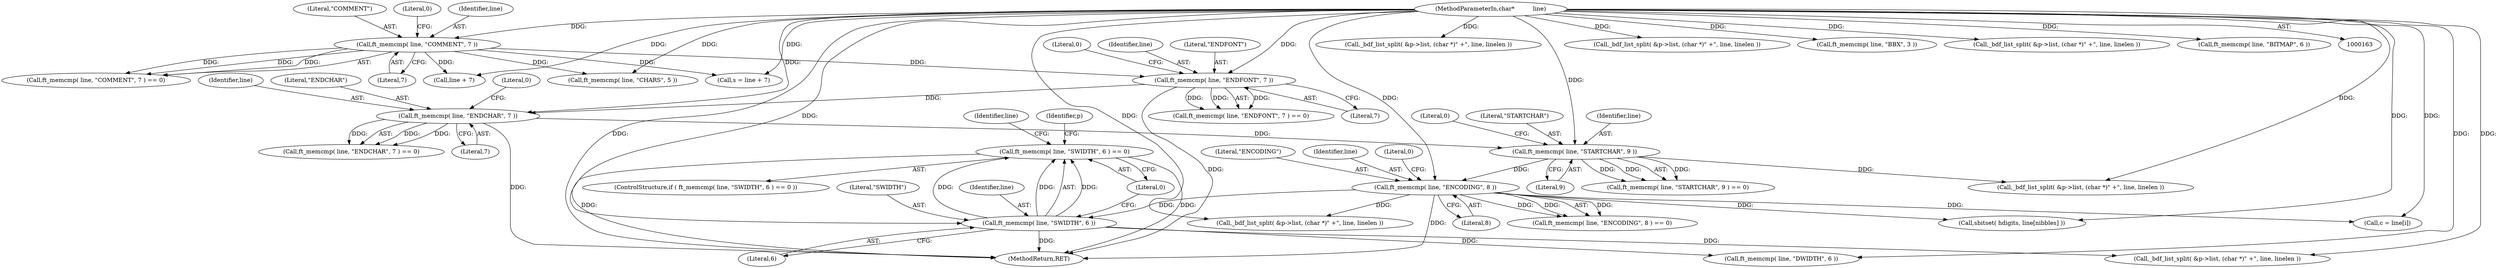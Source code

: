 digraph "0_savannah_07bdb6e289c7954e2a533039dc93c1c136099d2d@API" {
"1001003" [label="(Call,ft_memcmp( line, \"SWIDTH\", 6 ) == 0)"];
"1001004" [label="(Call,ft_memcmp( line, \"SWIDTH\", 6 ))"];
"1000478" [label="(Call,ft_memcmp( line, \"ENCODING\", 8 ))"];
"1000398" [label="(Call,ft_memcmp( line, \"STARTCHAR\", 9 ))"];
"1000357" [label="(Call,ft_memcmp( line, \"ENDCHAR\", 7 ))"];
"1000331" [label="(Call,ft_memcmp( line, \"ENDFONT\", 7 ))"];
"1000206" [label="(Call,ft_memcmp( line, \"COMMENT\", 7 ))"];
"1000164" [label="(MethodParameterIn,char*          line)"];
"1000356" [label="(Call,ft_memcmp( line, \"ENDCHAR\", 7 ) == 0)"];
"1000261" [label="(Call,_bdf_list_split( &p->list, (char *)\" +\", line, linelen ))"];
"1000881" [label="(Call,c = line[i])"];
"1001057" [label="(Call,ft_memcmp( line, \"DWIDTH\", 6 ))"];
"1001004" [label="(Call,ft_memcmp( line, \"SWIDTH\", 6 ))"];
"1001020" [label="(Call,_bdf_list_split( &p->list, (char *)\" +\", line, linelen ))"];
"1000478" [label="(Call,ft_memcmp( line, \"ENCODING\", 8 ))"];
"1000332" [label="(Identifier,line)"];
"1001006" [label="(Literal,\"SWIDTH\")"];
"1000482" [label="(Literal,0)"];
"1000975" [label="(Call,sbitset( hdigits, line[nibbles] ))"];
"1000210" [label="(Literal,0)"];
"1000357" [label="(Call,ft_memcmp( line, \"ENDCHAR\", 7 ))"];
"1001002" [label="(ControlStructure,if ( ft_memcmp( line, \"SWIDTH\", 6 ) == 0 ))"];
"1000480" [label="(Literal,\"ENCODING\")"];
"1000333" [label="(Literal,\"ENDFONT\")"];
"1001058" [label="(Identifier,line)"];
"1000410" [label="(Call,_bdf_list_split( &p->list, (char *)\" +\", line, linelen ))"];
"1000397" [label="(Call,ft_memcmp( line, \"STARTCHAR\", 9 ) == 0)"];
"1000358" [label="(Identifier,line)"];
"1000206" [label="(Call,ft_memcmp( line, \"COMMENT\", 7 ))"];
"1000217" [label="(Call,line + 7)"];
"1000399" [label="(Identifier,line)"];
"1000402" [label="(Literal,0)"];
"1000481" [label="(Literal,8)"];
"1001007" [label="(Literal,6)"];
"1000498" [label="(Call,_bdf_list_split( &p->list, (char *)\" +\", line, linelen ))"];
"1000359" [label="(Literal,\"ENDCHAR\")"];
"1000330" [label="(Call,ft_memcmp( line, \"ENDFONT\", 7 ) == 0)"];
"1000209" [label="(Literal,7)"];
"1000400" [label="(Literal,\"STARTCHAR\")"];
"1001073" [label="(Call,_bdf_list_split( &p->list, (char *)\" +\", line, linelen ))"];
"1001138" [label="(Call,ft_memcmp( line, \"BBX\", 3 ))"];
"1001154" [label="(Call,_bdf_list_split( &p->list, (char *)\" +\", line, linelen ))"];
"1001453" [label="(Call,ft_memcmp( line, \"BITMAP\", 6 ))"];
"1000479" [label="(Identifier,line)"];
"1000477" [label="(Call,ft_memcmp( line, \"ENCODING\", 8 ) == 0)"];
"1000334" [label="(Literal,7)"];
"1000398" [label="(Call,ft_memcmp( line, \"STARTCHAR\", 9 ))"];
"1000164" [label="(MethodParameterIn,char*          line)"];
"1000215" [label="(Call,s = line + 7)"];
"1000331" [label="(Call,ft_memcmp( line, \"ENDFONT\", 7 ))"];
"1000205" [label="(Call,ft_memcmp( line, \"COMMENT\", 7 ) == 0)"];
"1001008" [label="(Literal,0)"];
"1001005" [label="(Identifier,line)"];
"1001568" [label="(MethodReturn,RET)"];
"1000335" [label="(Literal,0)"];
"1001003" [label="(Call,ft_memcmp( line, \"SWIDTH\", 6 ) == 0)"];
"1000360" [label="(Literal,7)"];
"1000207" [label="(Identifier,line)"];
"1000361" [label="(Literal,0)"];
"1000208" [label="(Literal,\"COMMENT\")"];
"1000249" [label="(Call,ft_memcmp( line, \"CHARS\", 5 ))"];
"1000401" [label="(Literal,9)"];
"1001014" [label="(Identifier,p)"];
"1001003" -> "1001002"  [label="AST: "];
"1001003" -> "1001008"  [label="CFG: "];
"1001004" -> "1001003"  [label="AST: "];
"1001008" -> "1001003"  [label="AST: "];
"1001014" -> "1001003"  [label="CFG: "];
"1001058" -> "1001003"  [label="CFG: "];
"1001003" -> "1001568"  [label="DDG: "];
"1001003" -> "1001568"  [label="DDG: "];
"1001004" -> "1001003"  [label="DDG: "];
"1001004" -> "1001003"  [label="DDG: "];
"1001004" -> "1001003"  [label="DDG: "];
"1001004" -> "1001007"  [label="CFG: "];
"1001005" -> "1001004"  [label="AST: "];
"1001006" -> "1001004"  [label="AST: "];
"1001007" -> "1001004"  [label="AST: "];
"1001008" -> "1001004"  [label="CFG: "];
"1001004" -> "1001568"  [label="DDG: "];
"1000478" -> "1001004"  [label="DDG: "];
"1000164" -> "1001004"  [label="DDG: "];
"1001004" -> "1001020"  [label="DDG: "];
"1001004" -> "1001057"  [label="DDG: "];
"1000478" -> "1000477"  [label="AST: "];
"1000478" -> "1000481"  [label="CFG: "];
"1000479" -> "1000478"  [label="AST: "];
"1000480" -> "1000478"  [label="AST: "];
"1000481" -> "1000478"  [label="AST: "];
"1000482" -> "1000478"  [label="CFG: "];
"1000478" -> "1001568"  [label="DDG: "];
"1000478" -> "1000477"  [label="DDG: "];
"1000478" -> "1000477"  [label="DDG: "];
"1000478" -> "1000477"  [label="DDG: "];
"1000398" -> "1000478"  [label="DDG: "];
"1000164" -> "1000478"  [label="DDG: "];
"1000478" -> "1000498"  [label="DDG: "];
"1000478" -> "1000881"  [label="DDG: "];
"1000478" -> "1000975"  [label="DDG: "];
"1000398" -> "1000397"  [label="AST: "];
"1000398" -> "1000401"  [label="CFG: "];
"1000399" -> "1000398"  [label="AST: "];
"1000400" -> "1000398"  [label="AST: "];
"1000401" -> "1000398"  [label="AST: "];
"1000402" -> "1000398"  [label="CFG: "];
"1000398" -> "1000397"  [label="DDG: "];
"1000398" -> "1000397"  [label="DDG: "];
"1000398" -> "1000397"  [label="DDG: "];
"1000357" -> "1000398"  [label="DDG: "];
"1000164" -> "1000398"  [label="DDG: "];
"1000398" -> "1000410"  [label="DDG: "];
"1000357" -> "1000356"  [label="AST: "];
"1000357" -> "1000360"  [label="CFG: "];
"1000358" -> "1000357"  [label="AST: "];
"1000359" -> "1000357"  [label="AST: "];
"1000360" -> "1000357"  [label="AST: "];
"1000361" -> "1000357"  [label="CFG: "];
"1000357" -> "1001568"  [label="DDG: "];
"1000357" -> "1000356"  [label="DDG: "];
"1000357" -> "1000356"  [label="DDG: "];
"1000357" -> "1000356"  [label="DDG: "];
"1000331" -> "1000357"  [label="DDG: "];
"1000164" -> "1000357"  [label="DDG: "];
"1000331" -> "1000330"  [label="AST: "];
"1000331" -> "1000334"  [label="CFG: "];
"1000332" -> "1000331"  [label="AST: "];
"1000333" -> "1000331"  [label="AST: "];
"1000334" -> "1000331"  [label="AST: "];
"1000335" -> "1000331"  [label="CFG: "];
"1000331" -> "1001568"  [label="DDG: "];
"1000331" -> "1000330"  [label="DDG: "];
"1000331" -> "1000330"  [label="DDG: "];
"1000331" -> "1000330"  [label="DDG: "];
"1000206" -> "1000331"  [label="DDG: "];
"1000164" -> "1000331"  [label="DDG: "];
"1000206" -> "1000205"  [label="AST: "];
"1000206" -> "1000209"  [label="CFG: "];
"1000207" -> "1000206"  [label="AST: "];
"1000208" -> "1000206"  [label="AST: "];
"1000209" -> "1000206"  [label="AST: "];
"1000210" -> "1000206"  [label="CFG: "];
"1000206" -> "1000205"  [label="DDG: "];
"1000206" -> "1000205"  [label="DDG: "];
"1000206" -> "1000205"  [label="DDG: "];
"1000164" -> "1000206"  [label="DDG: "];
"1000206" -> "1000215"  [label="DDG: "];
"1000206" -> "1000217"  [label="DDG: "];
"1000206" -> "1000249"  [label="DDG: "];
"1000164" -> "1000163"  [label="AST: "];
"1000164" -> "1001568"  [label="DDG: "];
"1000164" -> "1000215"  [label="DDG: "];
"1000164" -> "1000217"  [label="DDG: "];
"1000164" -> "1000249"  [label="DDG: "];
"1000164" -> "1000261"  [label="DDG: "];
"1000164" -> "1000410"  [label="DDG: "];
"1000164" -> "1000498"  [label="DDG: "];
"1000164" -> "1000881"  [label="DDG: "];
"1000164" -> "1000975"  [label="DDG: "];
"1000164" -> "1001020"  [label="DDG: "];
"1000164" -> "1001057"  [label="DDG: "];
"1000164" -> "1001073"  [label="DDG: "];
"1000164" -> "1001138"  [label="DDG: "];
"1000164" -> "1001154"  [label="DDG: "];
"1000164" -> "1001453"  [label="DDG: "];
}

